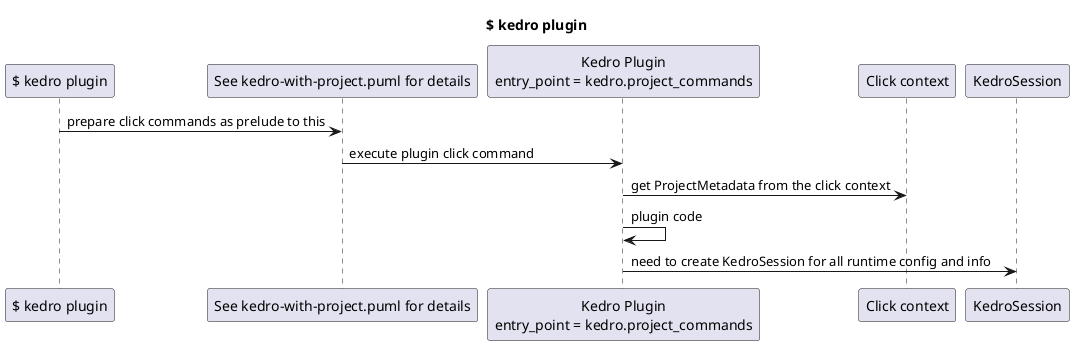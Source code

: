@startuml
title "$ kedro plugin"

participant "$ kedro plugin" as cli
participant "See kedro-with-project.puml for details" as prelude
participant "Kedro Plugin\nentry_point = kedro.project_commands" as project_plugin
participant "Click context" as click
participant "KedroSession" as session

cli->prelude: prepare click commands as prelude to this
prelude->project_plugin: execute plugin click command
project_plugin->click: get ProjectMetadata from the click context
project_plugin->project_plugin: plugin code
project_plugin->session: need to create KedroSession for all runtime config and info
@enduml
